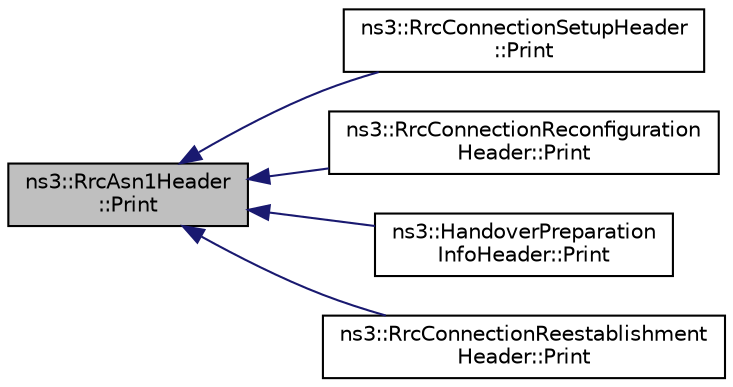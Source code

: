 digraph "ns3::RrcAsn1Header::Print"
{
  edge [fontname="Helvetica",fontsize="10",labelfontname="Helvetica",labelfontsize="10"];
  node [fontname="Helvetica",fontsize="10",shape=record];
  rankdir="LR";
  Node1 [label="ns3::RrcAsn1Header\l::Print",height=0.2,width=0.4,color="black", fillcolor="grey75", style="filled", fontcolor="black"];
  Node1 -> Node2 [dir="back",color="midnightblue",fontsize="10",style="solid"];
  Node2 [label="ns3::RrcConnectionSetupHeader\l::Print",height=0.2,width=0.4,color="black", fillcolor="white", style="filled",URL="$d3/d9d/classns3_1_1RrcConnectionSetupHeader.html#afd60456178a11650a11c070c47e57153"];
  Node1 -> Node3 [dir="back",color="midnightblue",fontsize="10",style="solid"];
  Node3 [label="ns3::RrcConnectionReconfiguration\lHeader::Print",height=0.2,width=0.4,color="black", fillcolor="white", style="filled",URL="$d1/dc0/classns3_1_1RrcConnectionReconfigurationHeader.html#aaa10021656df6502f75a5fd546eeb7f7"];
  Node1 -> Node4 [dir="back",color="midnightblue",fontsize="10",style="solid"];
  Node4 [label="ns3::HandoverPreparation\lInfoHeader::Print",height=0.2,width=0.4,color="black", fillcolor="white", style="filled",URL="$d7/de3/classns3_1_1HandoverPreparationInfoHeader.html#a2c5336ebec92fc62f19a3a7eb4b956b4"];
  Node1 -> Node5 [dir="back",color="midnightblue",fontsize="10",style="solid"];
  Node5 [label="ns3::RrcConnectionReestablishment\lHeader::Print",height=0.2,width=0.4,color="black", fillcolor="white", style="filled",URL="$d9/dc3/classns3_1_1RrcConnectionReestablishmentHeader.html#adcf2bf6148db5b27165613312b131cea"];
}
